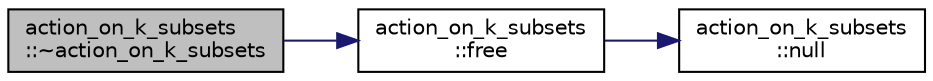 digraph "action_on_k_subsets::~action_on_k_subsets"
{
  edge [fontname="Helvetica",fontsize="10",labelfontname="Helvetica",labelfontsize="10"];
  node [fontname="Helvetica",fontsize="10",shape=record];
  rankdir="LR";
  Node3 [label="action_on_k_subsets\l::~action_on_k_subsets",height=0.2,width=0.4,color="black", fillcolor="grey75", style="filled", fontcolor="black"];
  Node3 -> Node4 [color="midnightblue",fontsize="10",style="solid",fontname="Helvetica"];
  Node4 [label="action_on_k_subsets\l::free",height=0.2,width=0.4,color="black", fillcolor="white", style="filled",URL="$d3/d04/classaction__on__k__subsets.html#a2acb6066d1df683d30d8e640e0613e6f"];
  Node4 -> Node5 [color="midnightblue",fontsize="10",style="solid",fontname="Helvetica"];
  Node5 [label="action_on_k_subsets\l::null",height=0.2,width=0.4,color="black", fillcolor="white", style="filled",URL="$d3/d04/classaction__on__k__subsets.html#af4e272326fe21821693d189c30b65c95"];
}
